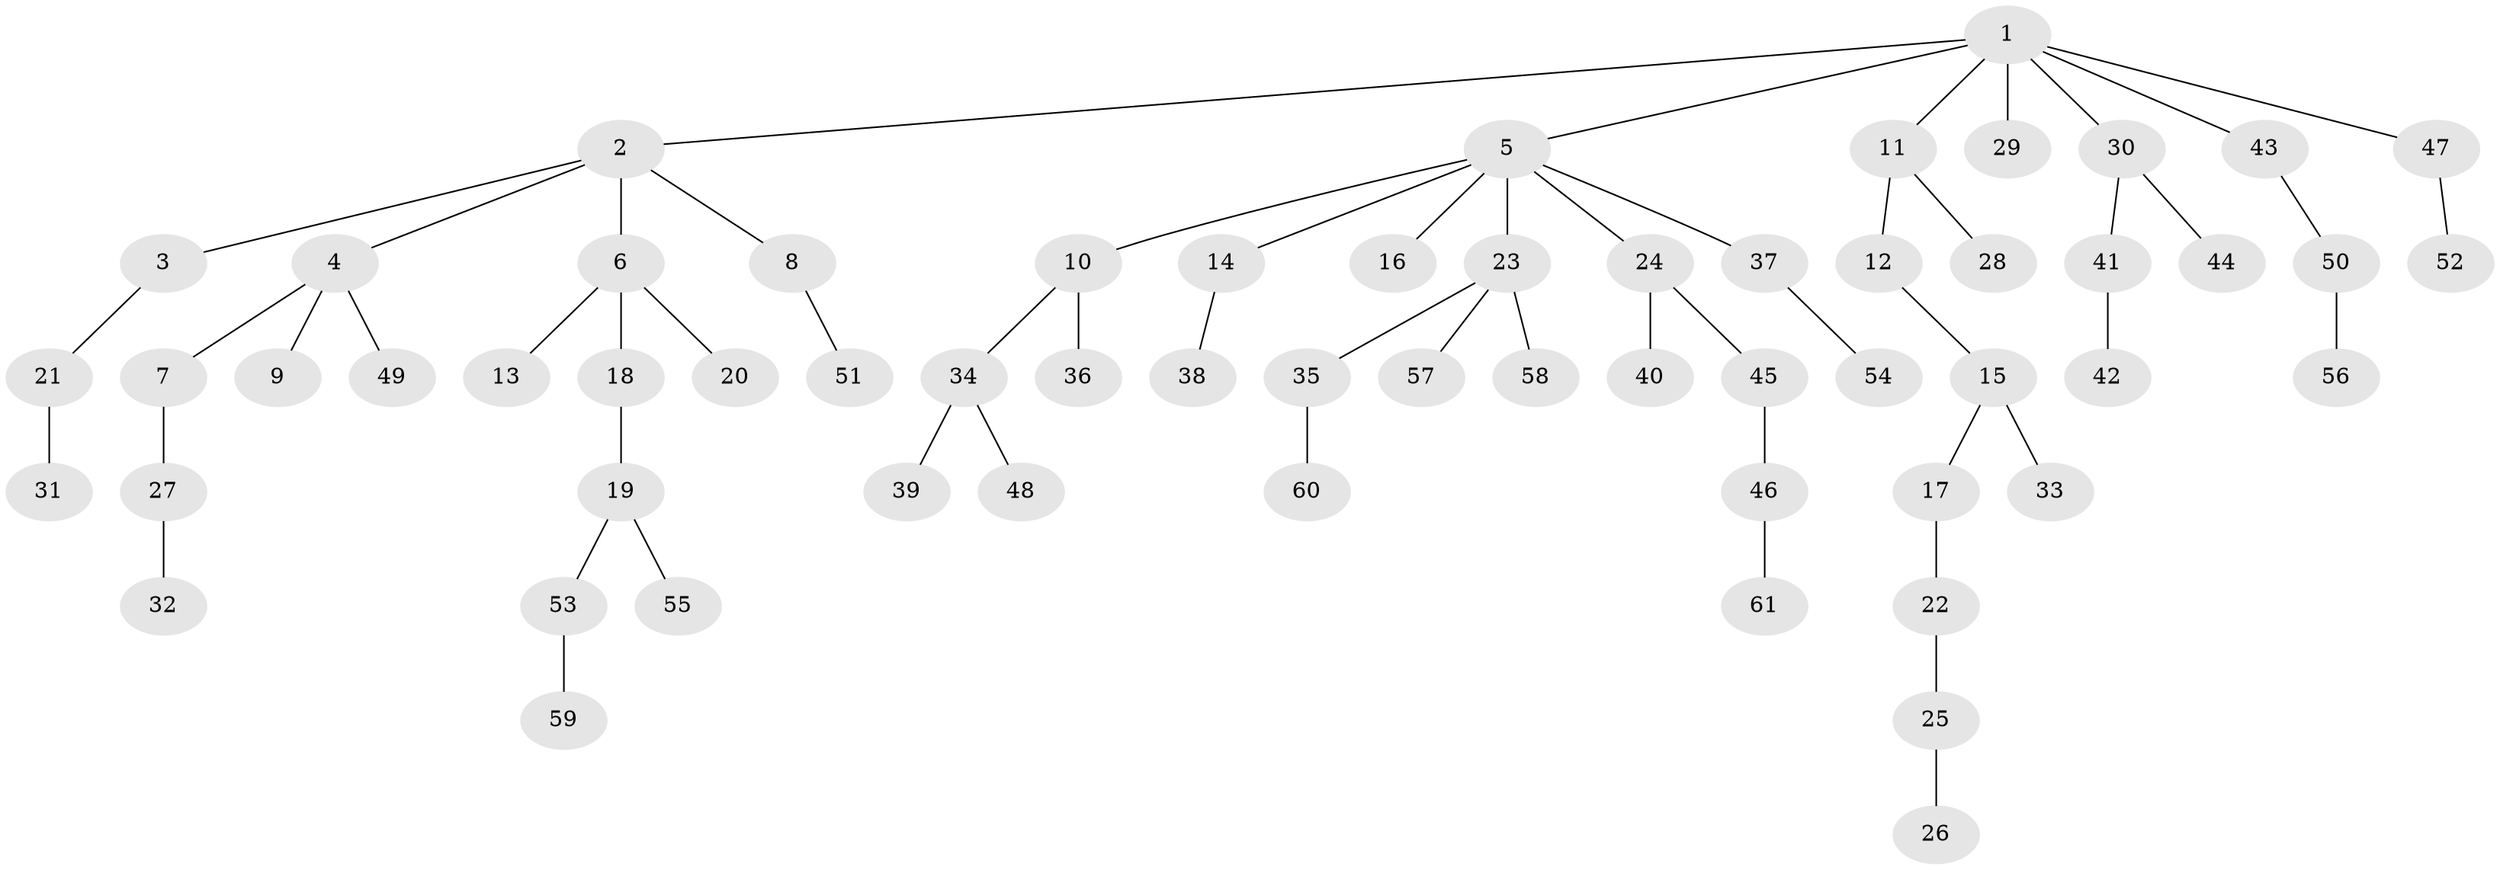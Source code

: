 // Generated by graph-tools (version 1.1) at 2025/26/03/09/25 03:26:33]
// undirected, 61 vertices, 60 edges
graph export_dot {
graph [start="1"]
  node [color=gray90,style=filled];
  1;
  2;
  3;
  4;
  5;
  6;
  7;
  8;
  9;
  10;
  11;
  12;
  13;
  14;
  15;
  16;
  17;
  18;
  19;
  20;
  21;
  22;
  23;
  24;
  25;
  26;
  27;
  28;
  29;
  30;
  31;
  32;
  33;
  34;
  35;
  36;
  37;
  38;
  39;
  40;
  41;
  42;
  43;
  44;
  45;
  46;
  47;
  48;
  49;
  50;
  51;
  52;
  53;
  54;
  55;
  56;
  57;
  58;
  59;
  60;
  61;
  1 -- 2;
  1 -- 5;
  1 -- 11;
  1 -- 29;
  1 -- 30;
  1 -- 43;
  1 -- 47;
  2 -- 3;
  2 -- 4;
  2 -- 6;
  2 -- 8;
  3 -- 21;
  4 -- 7;
  4 -- 9;
  4 -- 49;
  5 -- 10;
  5 -- 14;
  5 -- 16;
  5 -- 23;
  5 -- 24;
  5 -- 37;
  6 -- 13;
  6 -- 18;
  6 -- 20;
  7 -- 27;
  8 -- 51;
  10 -- 34;
  10 -- 36;
  11 -- 12;
  11 -- 28;
  12 -- 15;
  14 -- 38;
  15 -- 17;
  15 -- 33;
  17 -- 22;
  18 -- 19;
  19 -- 53;
  19 -- 55;
  21 -- 31;
  22 -- 25;
  23 -- 35;
  23 -- 57;
  23 -- 58;
  24 -- 40;
  24 -- 45;
  25 -- 26;
  27 -- 32;
  30 -- 41;
  30 -- 44;
  34 -- 39;
  34 -- 48;
  35 -- 60;
  37 -- 54;
  41 -- 42;
  43 -- 50;
  45 -- 46;
  46 -- 61;
  47 -- 52;
  50 -- 56;
  53 -- 59;
}
